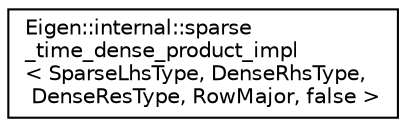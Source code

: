 digraph "Graphical Class Hierarchy"
{
  edge [fontname="Helvetica",fontsize="10",labelfontname="Helvetica",labelfontsize="10"];
  node [fontname="Helvetica",fontsize="10",shape=record];
  rankdir="LR";
  Node1 [label="Eigen::internal::sparse\l_time_dense_product_impl\l\< SparseLhsType, DenseRhsType,\l DenseResType, RowMajor, false \>",height=0.2,width=0.4,color="black", fillcolor="white", style="filled",URL="$struct_eigen_1_1internal_1_1sparse__time__dense__product__impl_3_01_sparse_lhs_type_00_01_dense_132c7e670a40b3809cc76313cf77318f.html"];
}
